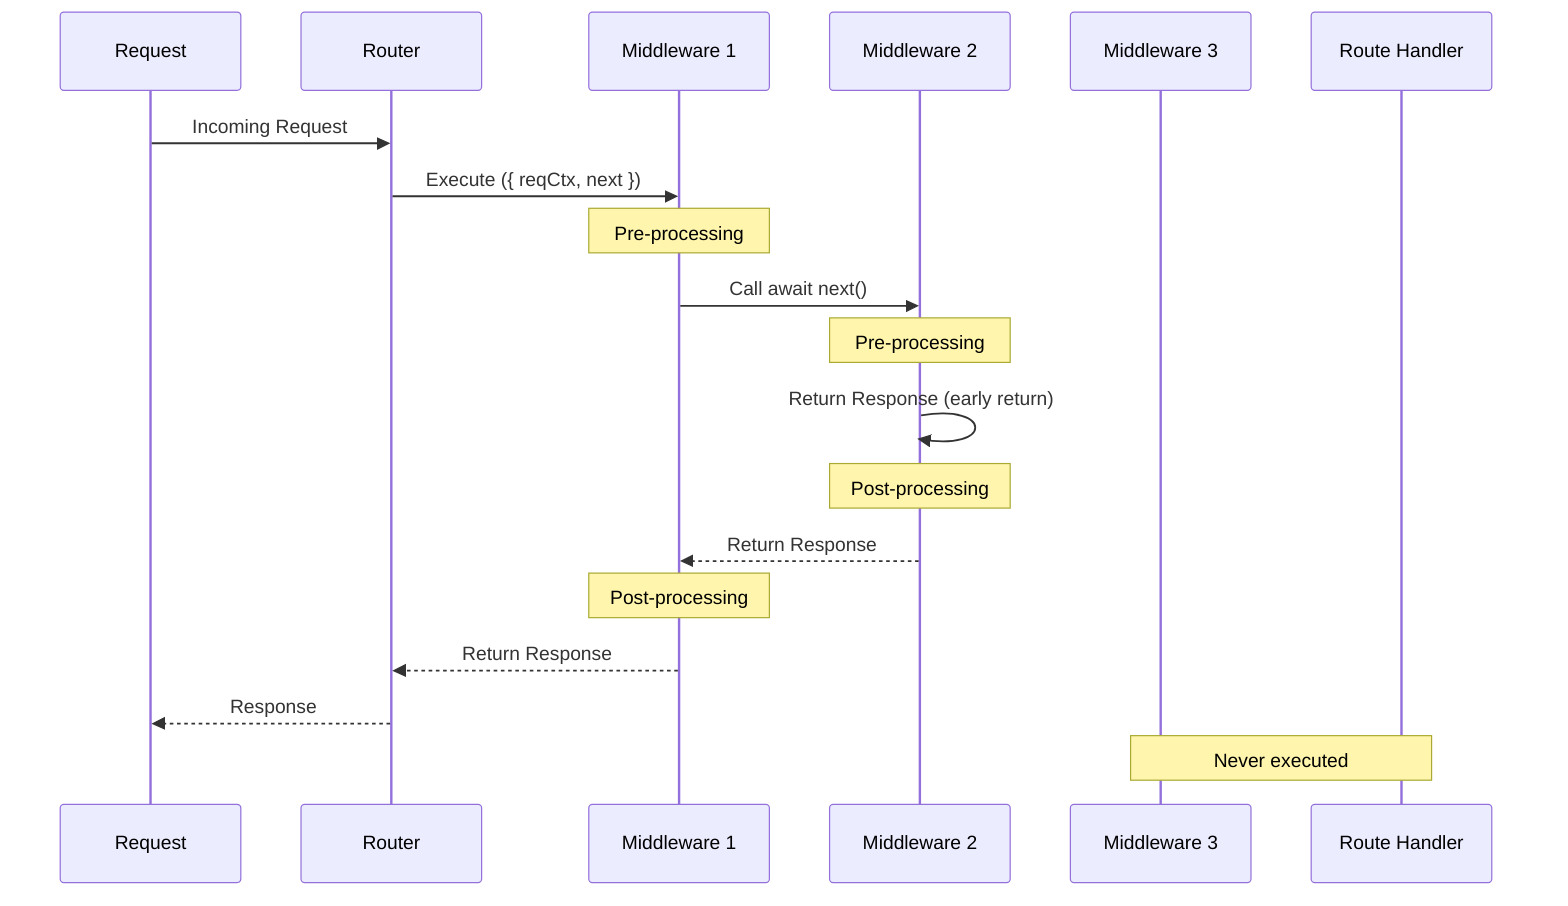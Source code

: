 sequenceDiagram
    participant Request
    participant Router
    participant M1 as Middleware 1
    participant M2 as Middleware 2
    participant M3 as Middleware 3
    participant Handler as Route Handler

    Request->>Router: Incoming Request
    Router->>M1: Execute ({ reqCtx, next })
    Note over M1: Pre-processing
    M1->>M2: Call await next()
    Note over M2: Pre-processing
    M2->>M2: Return Response (early return)
    Note over M2: Post-processing
    M2-->>M1: Return Response
    Note over M1: Post-processing
    M1-->>Router: Return Response
    Router-->>Request: Response
    Note over M3,Handler: Never executed
